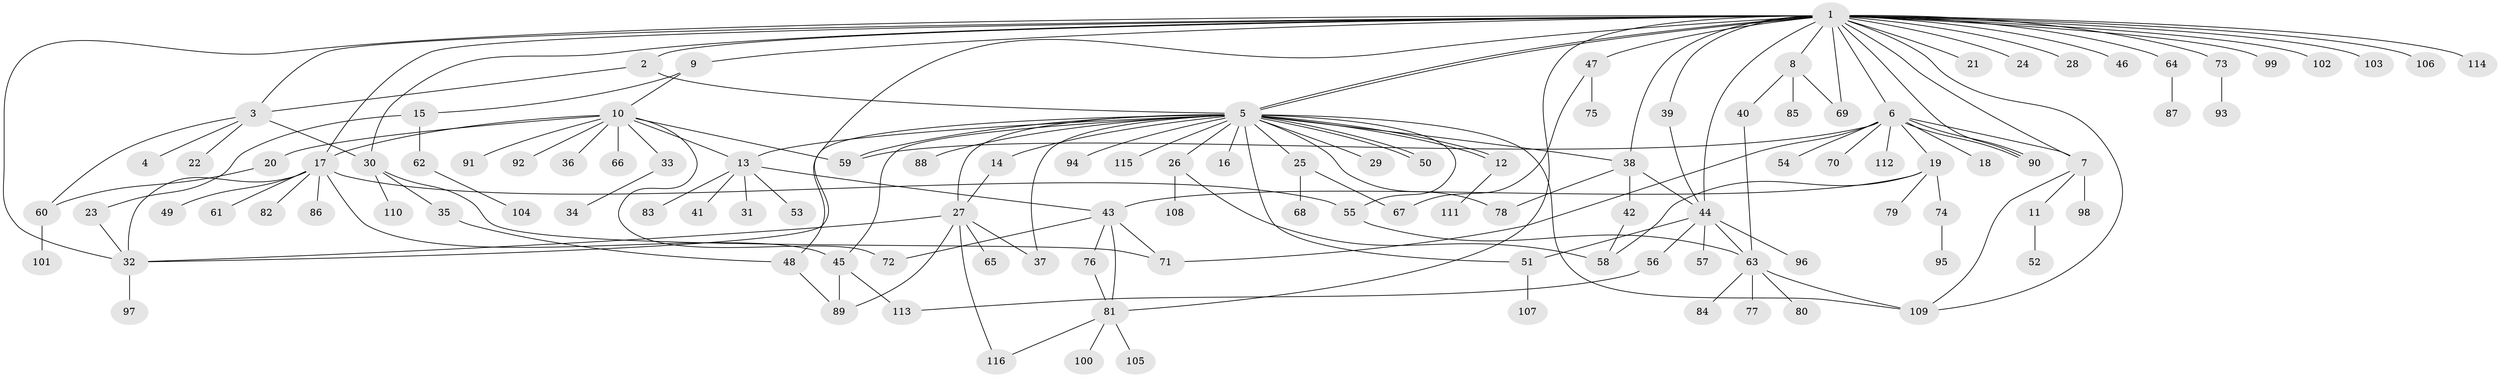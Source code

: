 // Generated by graph-tools (version 1.1) at 2025/25/03/09/25 03:25:54]
// undirected, 116 vertices, 162 edges
graph export_dot {
graph [start="1"]
  node [color=gray90,style=filled];
  1;
  2;
  3;
  4;
  5;
  6;
  7;
  8;
  9;
  10;
  11;
  12;
  13;
  14;
  15;
  16;
  17;
  18;
  19;
  20;
  21;
  22;
  23;
  24;
  25;
  26;
  27;
  28;
  29;
  30;
  31;
  32;
  33;
  34;
  35;
  36;
  37;
  38;
  39;
  40;
  41;
  42;
  43;
  44;
  45;
  46;
  47;
  48;
  49;
  50;
  51;
  52;
  53;
  54;
  55;
  56;
  57;
  58;
  59;
  60;
  61;
  62;
  63;
  64;
  65;
  66;
  67;
  68;
  69;
  70;
  71;
  72;
  73;
  74;
  75;
  76;
  77;
  78;
  79;
  80;
  81;
  82;
  83;
  84;
  85;
  86;
  87;
  88;
  89;
  90;
  91;
  92;
  93;
  94;
  95;
  96;
  97;
  98;
  99;
  100;
  101;
  102;
  103;
  104;
  105;
  106;
  107;
  108;
  109;
  110;
  111;
  112;
  113;
  114;
  115;
  116;
  1 -- 2;
  1 -- 3;
  1 -- 5;
  1 -- 5;
  1 -- 6;
  1 -- 7;
  1 -- 8;
  1 -- 9;
  1 -- 17;
  1 -- 21;
  1 -- 24;
  1 -- 28;
  1 -- 30;
  1 -- 32;
  1 -- 38;
  1 -- 39;
  1 -- 44;
  1 -- 46;
  1 -- 47;
  1 -- 48;
  1 -- 64;
  1 -- 69;
  1 -- 73;
  1 -- 81;
  1 -- 90;
  1 -- 99;
  1 -- 102;
  1 -- 103;
  1 -- 106;
  1 -- 109;
  1 -- 114;
  2 -- 3;
  2 -- 5;
  3 -- 4;
  3 -- 22;
  3 -- 30;
  3 -- 60;
  5 -- 12;
  5 -- 12;
  5 -- 13;
  5 -- 14;
  5 -- 16;
  5 -- 25;
  5 -- 26;
  5 -- 27;
  5 -- 29;
  5 -- 32;
  5 -- 37;
  5 -- 38;
  5 -- 45;
  5 -- 50;
  5 -- 50;
  5 -- 51;
  5 -- 55;
  5 -- 59;
  5 -- 78;
  5 -- 88;
  5 -- 94;
  5 -- 109;
  5 -- 115;
  6 -- 7;
  6 -- 18;
  6 -- 19;
  6 -- 54;
  6 -- 59;
  6 -- 70;
  6 -- 71;
  6 -- 90;
  6 -- 90;
  6 -- 112;
  7 -- 11;
  7 -- 98;
  7 -- 109;
  8 -- 40;
  8 -- 69;
  8 -- 85;
  9 -- 10;
  9 -- 15;
  10 -- 13;
  10 -- 17;
  10 -- 20;
  10 -- 33;
  10 -- 36;
  10 -- 59;
  10 -- 66;
  10 -- 72;
  10 -- 91;
  10 -- 92;
  11 -- 52;
  12 -- 111;
  13 -- 31;
  13 -- 41;
  13 -- 43;
  13 -- 53;
  13 -- 83;
  14 -- 27;
  15 -- 23;
  15 -- 62;
  17 -- 32;
  17 -- 45;
  17 -- 49;
  17 -- 55;
  17 -- 61;
  17 -- 82;
  17 -- 86;
  19 -- 43;
  19 -- 58;
  19 -- 74;
  19 -- 79;
  20 -- 60;
  23 -- 32;
  25 -- 67;
  25 -- 68;
  26 -- 58;
  26 -- 108;
  27 -- 32;
  27 -- 37;
  27 -- 65;
  27 -- 89;
  27 -- 116;
  30 -- 35;
  30 -- 71;
  30 -- 110;
  32 -- 97;
  33 -- 34;
  35 -- 48;
  38 -- 42;
  38 -- 44;
  38 -- 78;
  39 -- 44;
  40 -- 63;
  42 -- 58;
  43 -- 71;
  43 -- 72;
  43 -- 76;
  43 -- 81;
  44 -- 51;
  44 -- 56;
  44 -- 57;
  44 -- 63;
  44 -- 96;
  45 -- 89;
  45 -- 113;
  47 -- 67;
  47 -- 75;
  48 -- 89;
  51 -- 107;
  55 -- 63;
  56 -- 113;
  60 -- 101;
  62 -- 104;
  63 -- 77;
  63 -- 80;
  63 -- 84;
  63 -- 109;
  64 -- 87;
  73 -- 93;
  74 -- 95;
  76 -- 81;
  81 -- 100;
  81 -- 105;
  81 -- 116;
}
